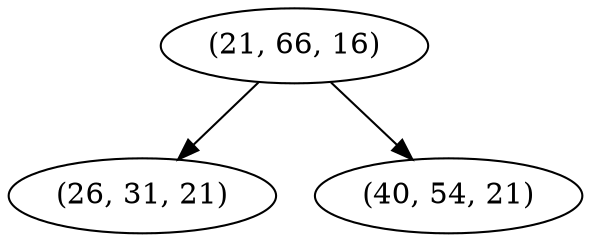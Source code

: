 digraph tree {
    "(21, 66, 16)";
    "(26, 31, 21)";
    "(40, 54, 21)";
    "(21, 66, 16)" -> "(26, 31, 21)";
    "(21, 66, 16)" -> "(40, 54, 21)";
}

